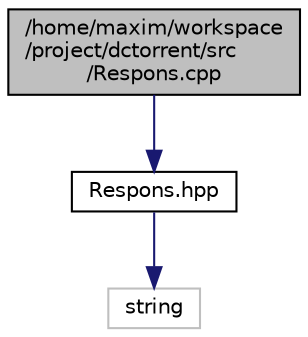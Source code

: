 digraph "/home/maxim/workspace/project/dctorrent/src/Respons.cpp"
{
  edge [fontname="Helvetica",fontsize="10",labelfontname="Helvetica",labelfontsize="10"];
  node [fontname="Helvetica",fontsize="10",shape=record];
  Node390 [label="/home/maxim/workspace\l/project/dctorrent/src\l/Respons.cpp",height=0.2,width=0.4,color="black", fillcolor="grey75", style="filled", fontcolor="black"];
  Node390 -> Node391 [color="midnightblue",fontsize="10",style="solid",fontname="Helvetica"];
  Node391 [label="Respons.hpp",height=0.2,width=0.4,color="black", fillcolor="white", style="filled",URL="$_respons_8hpp_source.html"];
  Node391 -> Node392 [color="midnightblue",fontsize="10",style="solid",fontname="Helvetica"];
  Node392 [label="string",height=0.2,width=0.4,color="grey75", fillcolor="white", style="filled"];
}
